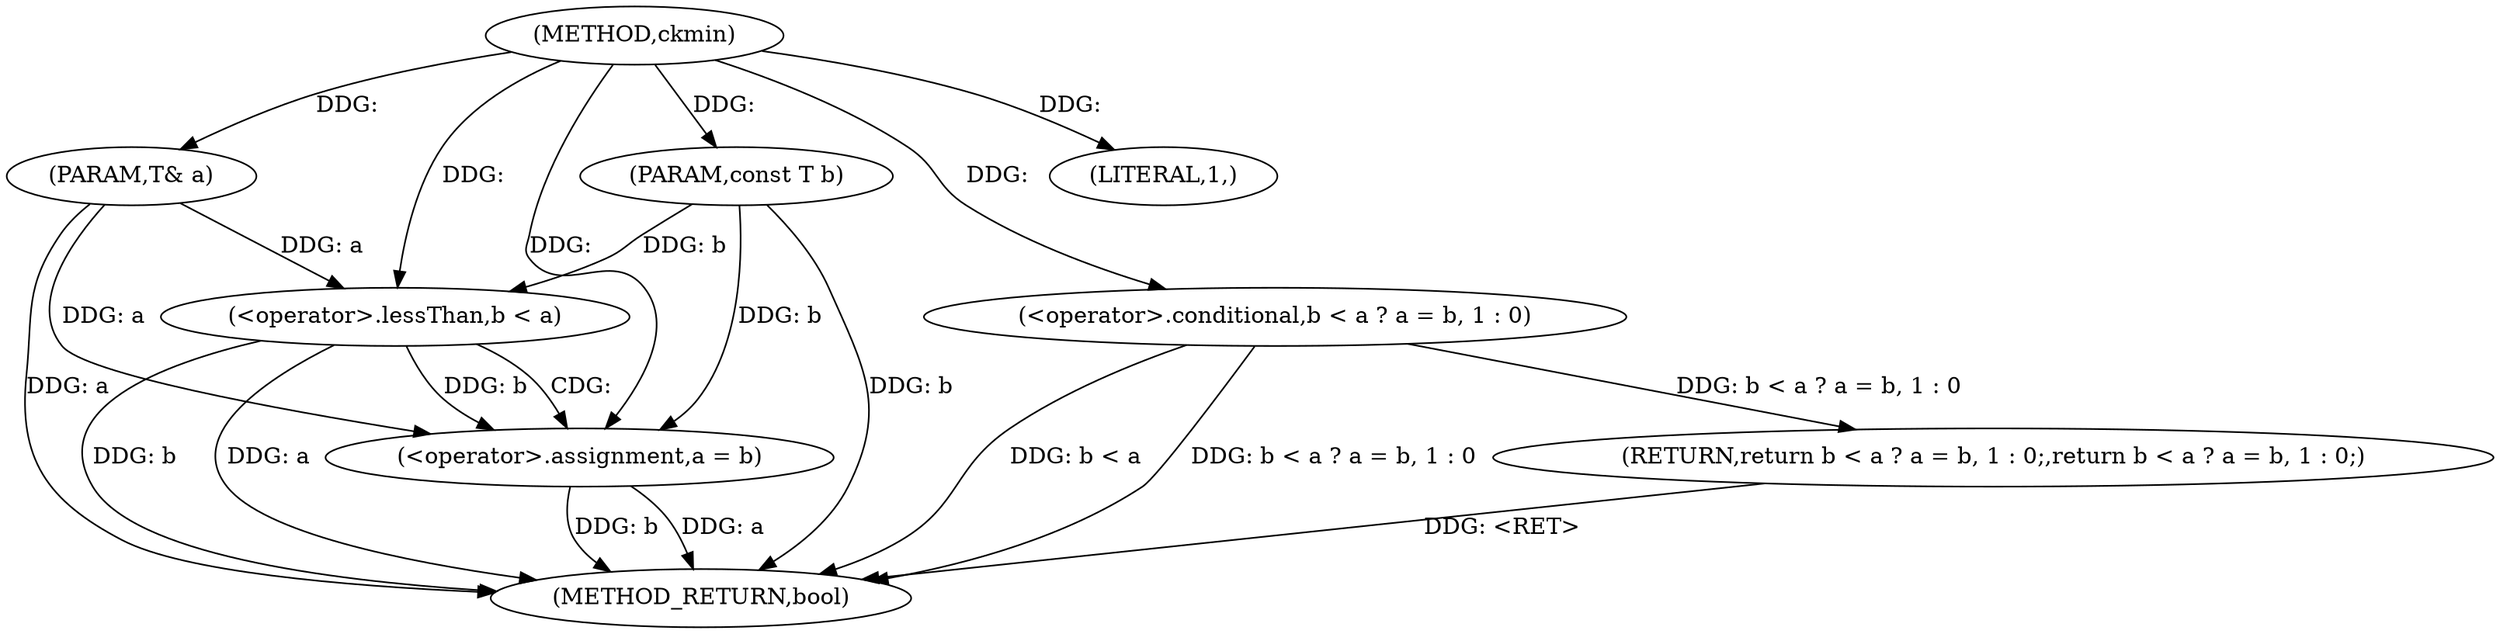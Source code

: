 digraph "ckmin" {  
"1000130" [label = "(METHOD,ckmin)" ]
"1000145" [label = "(METHOD_RETURN,bool)" ]
"1000131" [label = "(PARAM,T& a)" ]
"1000132" [label = "(PARAM,const T b)" ]
"1000134" [label = "(RETURN,return b < a ? a = b, 1 : 0;,return b < a ? a = b, 1 : 0;)" ]
"1000135" [label = "(<operator>.conditional,b < a ? a = b, 1 : 0)" ]
"1000136" [label = "(<operator>.lessThan,b < a)" ]
"1000140" [label = "(<operator>.assignment,a = b)" ]
"1000143" [label = "(LITERAL,1,)" ]
  "1000131" -> "1000145"  [ label = "DDG: a"] 
  "1000132" -> "1000145"  [ label = "DDG: b"] 
  "1000136" -> "1000145"  [ label = "DDG: b"] 
  "1000136" -> "1000145"  [ label = "DDG: a"] 
  "1000135" -> "1000145"  [ label = "DDG: b < a"] 
  "1000140" -> "1000145"  [ label = "DDG: a"] 
  "1000140" -> "1000145"  [ label = "DDG: b"] 
  "1000135" -> "1000145"  [ label = "DDG: b < a ? a = b, 1 : 0"] 
  "1000134" -> "1000145"  [ label = "DDG: <RET>"] 
  "1000130" -> "1000131"  [ label = "DDG: "] 
  "1000130" -> "1000132"  [ label = "DDG: "] 
  "1000135" -> "1000134"  [ label = "DDG: b < a ? a = b, 1 : 0"] 
  "1000130" -> "1000135"  [ label = "DDG: "] 
  "1000132" -> "1000136"  [ label = "DDG: b"] 
  "1000130" -> "1000136"  [ label = "DDG: "] 
  "1000131" -> "1000136"  [ label = "DDG: a"] 
  "1000136" -> "1000140"  [ label = "DDG: b"] 
  "1000132" -> "1000140"  [ label = "DDG: b"] 
  "1000130" -> "1000140"  [ label = "DDG: "] 
  "1000130" -> "1000143"  [ label = "DDG: "] 
  "1000131" -> "1000140"  [ label = "DDG: a"] 
  "1000136" -> "1000140"  [ label = "CDG: "] 
}
